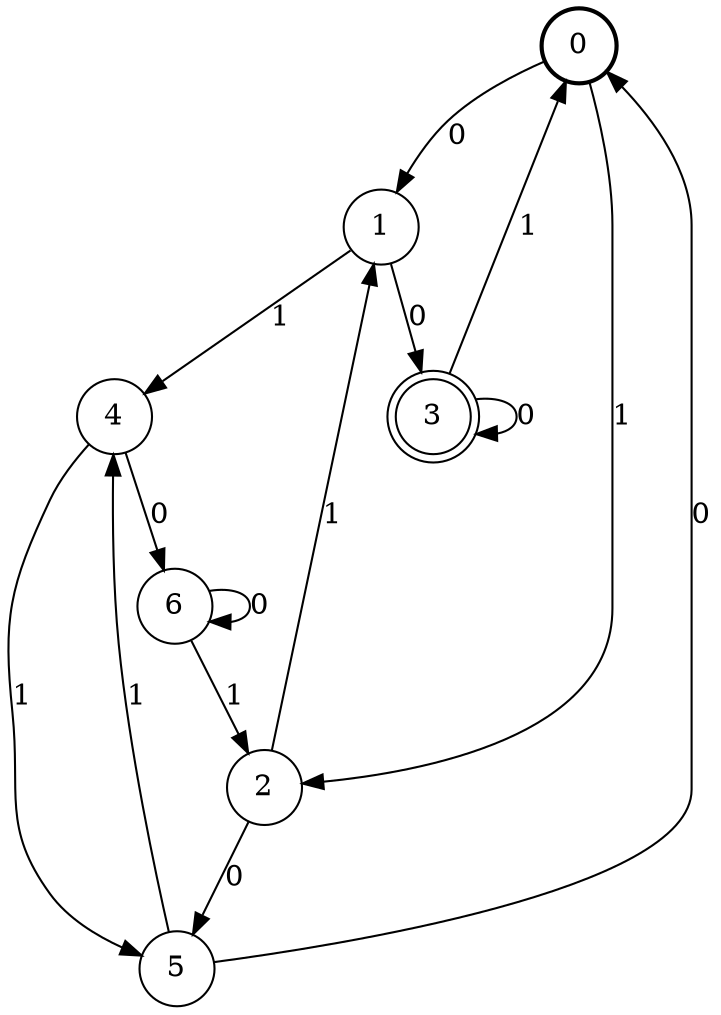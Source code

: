 digraph Automat {
    node [shape = circle];
    0 [style = "bold"];
    0 -> 1 [label = "0"];
    0 -> 2 [label = "1"];
    1 -> 3 [label = "0"];
    1 -> 4 [label = "1"];
    2 -> 5 [label = "0"];
    2 -> 1 [label = "1"];
    3 [peripheries=2]
    3 -> 3 [label = "0"];
    3 -> 0 [label = "1"];
    4 -> 6 [label = "0"];
    4 -> 5 [label = "1"];
    5 -> 0 [label = "0"];
    5 -> 4 [label = "1"];
    6 -> 6 [label = "0"];
    6 -> 2 [label = "1"];
}
